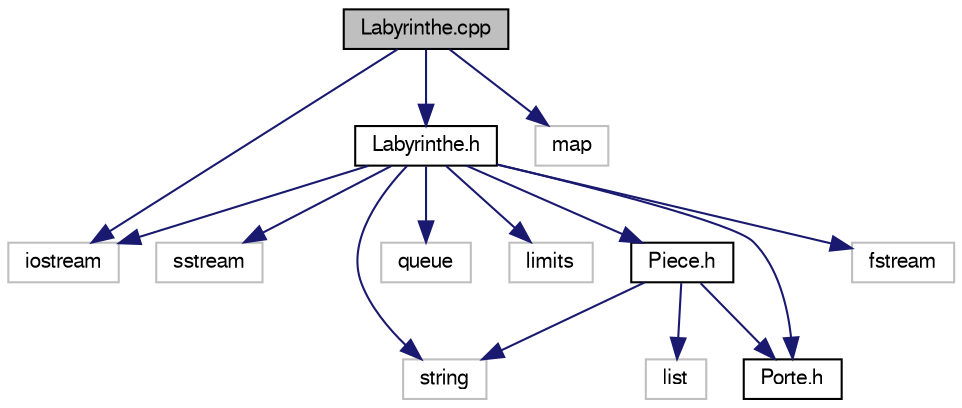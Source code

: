 digraph "Labyrinthe.cpp"
{
 // LATEX_PDF_SIZE
  edge [fontname="FreeSans",fontsize="10",labelfontname="FreeSans",labelfontsize="10"];
  node [fontname="FreeSans",fontsize="10",shape=record];
  Node1 [label="Labyrinthe.cpp",height=0.2,width=0.4,color="black", fillcolor="grey75", style="filled", fontcolor="black",tooltip="Le code des méthodes membres et privés de la classe Labyrinthe."];
  Node1 -> Node2 [color="midnightblue",fontsize="10",style="solid",fontname="FreeSans"];
  Node2 [label="Labyrinthe.h",height=0.2,width=0.4,color="black", fillcolor="white", style="filled",URL="$_labyrinthe_8h.html",tooltip="Ce fichier contient l'interface d'un labyrinthe."];
  Node2 -> Node3 [color="midnightblue",fontsize="10",style="solid",fontname="FreeSans"];
  Node3 [label="iostream",height=0.2,width=0.4,color="grey75", fillcolor="white", style="filled",tooltip=" "];
  Node2 -> Node4 [color="midnightblue",fontsize="10",style="solid",fontname="FreeSans"];
  Node4 [label="fstream",height=0.2,width=0.4,color="grey75", fillcolor="white", style="filled",tooltip=" "];
  Node2 -> Node5 [color="midnightblue",fontsize="10",style="solid",fontname="FreeSans"];
  Node5 [label="sstream",height=0.2,width=0.4,color="grey75", fillcolor="white", style="filled",tooltip=" "];
  Node2 -> Node6 [color="midnightblue",fontsize="10",style="solid",fontname="FreeSans"];
  Node6 [label="string",height=0.2,width=0.4,color="grey75", fillcolor="white", style="filled",tooltip=" "];
  Node2 -> Node7 [color="midnightblue",fontsize="10",style="solid",fontname="FreeSans"];
  Node7 [label="queue",height=0.2,width=0.4,color="grey75", fillcolor="white", style="filled",tooltip=" "];
  Node2 -> Node8 [color="midnightblue",fontsize="10",style="solid",fontname="FreeSans"];
  Node8 [label="limits",height=0.2,width=0.4,color="grey75", fillcolor="white", style="filled",tooltip=" "];
  Node2 -> Node9 [color="midnightblue",fontsize="10",style="solid",fontname="FreeSans"];
  Node9 [label="Porte.h",height=0.2,width=0.4,color="black", fillcolor="white", style="filled",URL="$_porte_8h.html",tooltip="Ce fichier contient l'interface d'une porte."];
  Node2 -> Node10 [color="midnightblue",fontsize="10",style="solid",fontname="FreeSans"];
  Node10 [label="Piece.h",height=0.2,width=0.4,color="black", fillcolor="white", style="filled",URL="$_piece_8h.html",tooltip="Ce fichier contient l'interface d'une pièce."];
  Node10 -> Node6 [color="midnightblue",fontsize="10",style="solid",fontname="FreeSans"];
  Node10 -> Node11 [color="midnightblue",fontsize="10",style="solid",fontname="FreeSans"];
  Node11 [label="list",height=0.2,width=0.4,color="grey75", fillcolor="white", style="filled",tooltip=" "];
  Node10 -> Node9 [color="midnightblue",fontsize="10",style="solid",fontname="FreeSans"];
  Node1 -> Node3 [color="midnightblue",fontsize="10",style="solid",fontname="FreeSans"];
  Node1 -> Node12 [color="midnightblue",fontsize="10",style="solid",fontname="FreeSans"];
  Node12 [label="map",height=0.2,width=0.4,color="grey75", fillcolor="white", style="filled",tooltip=" "];
}
